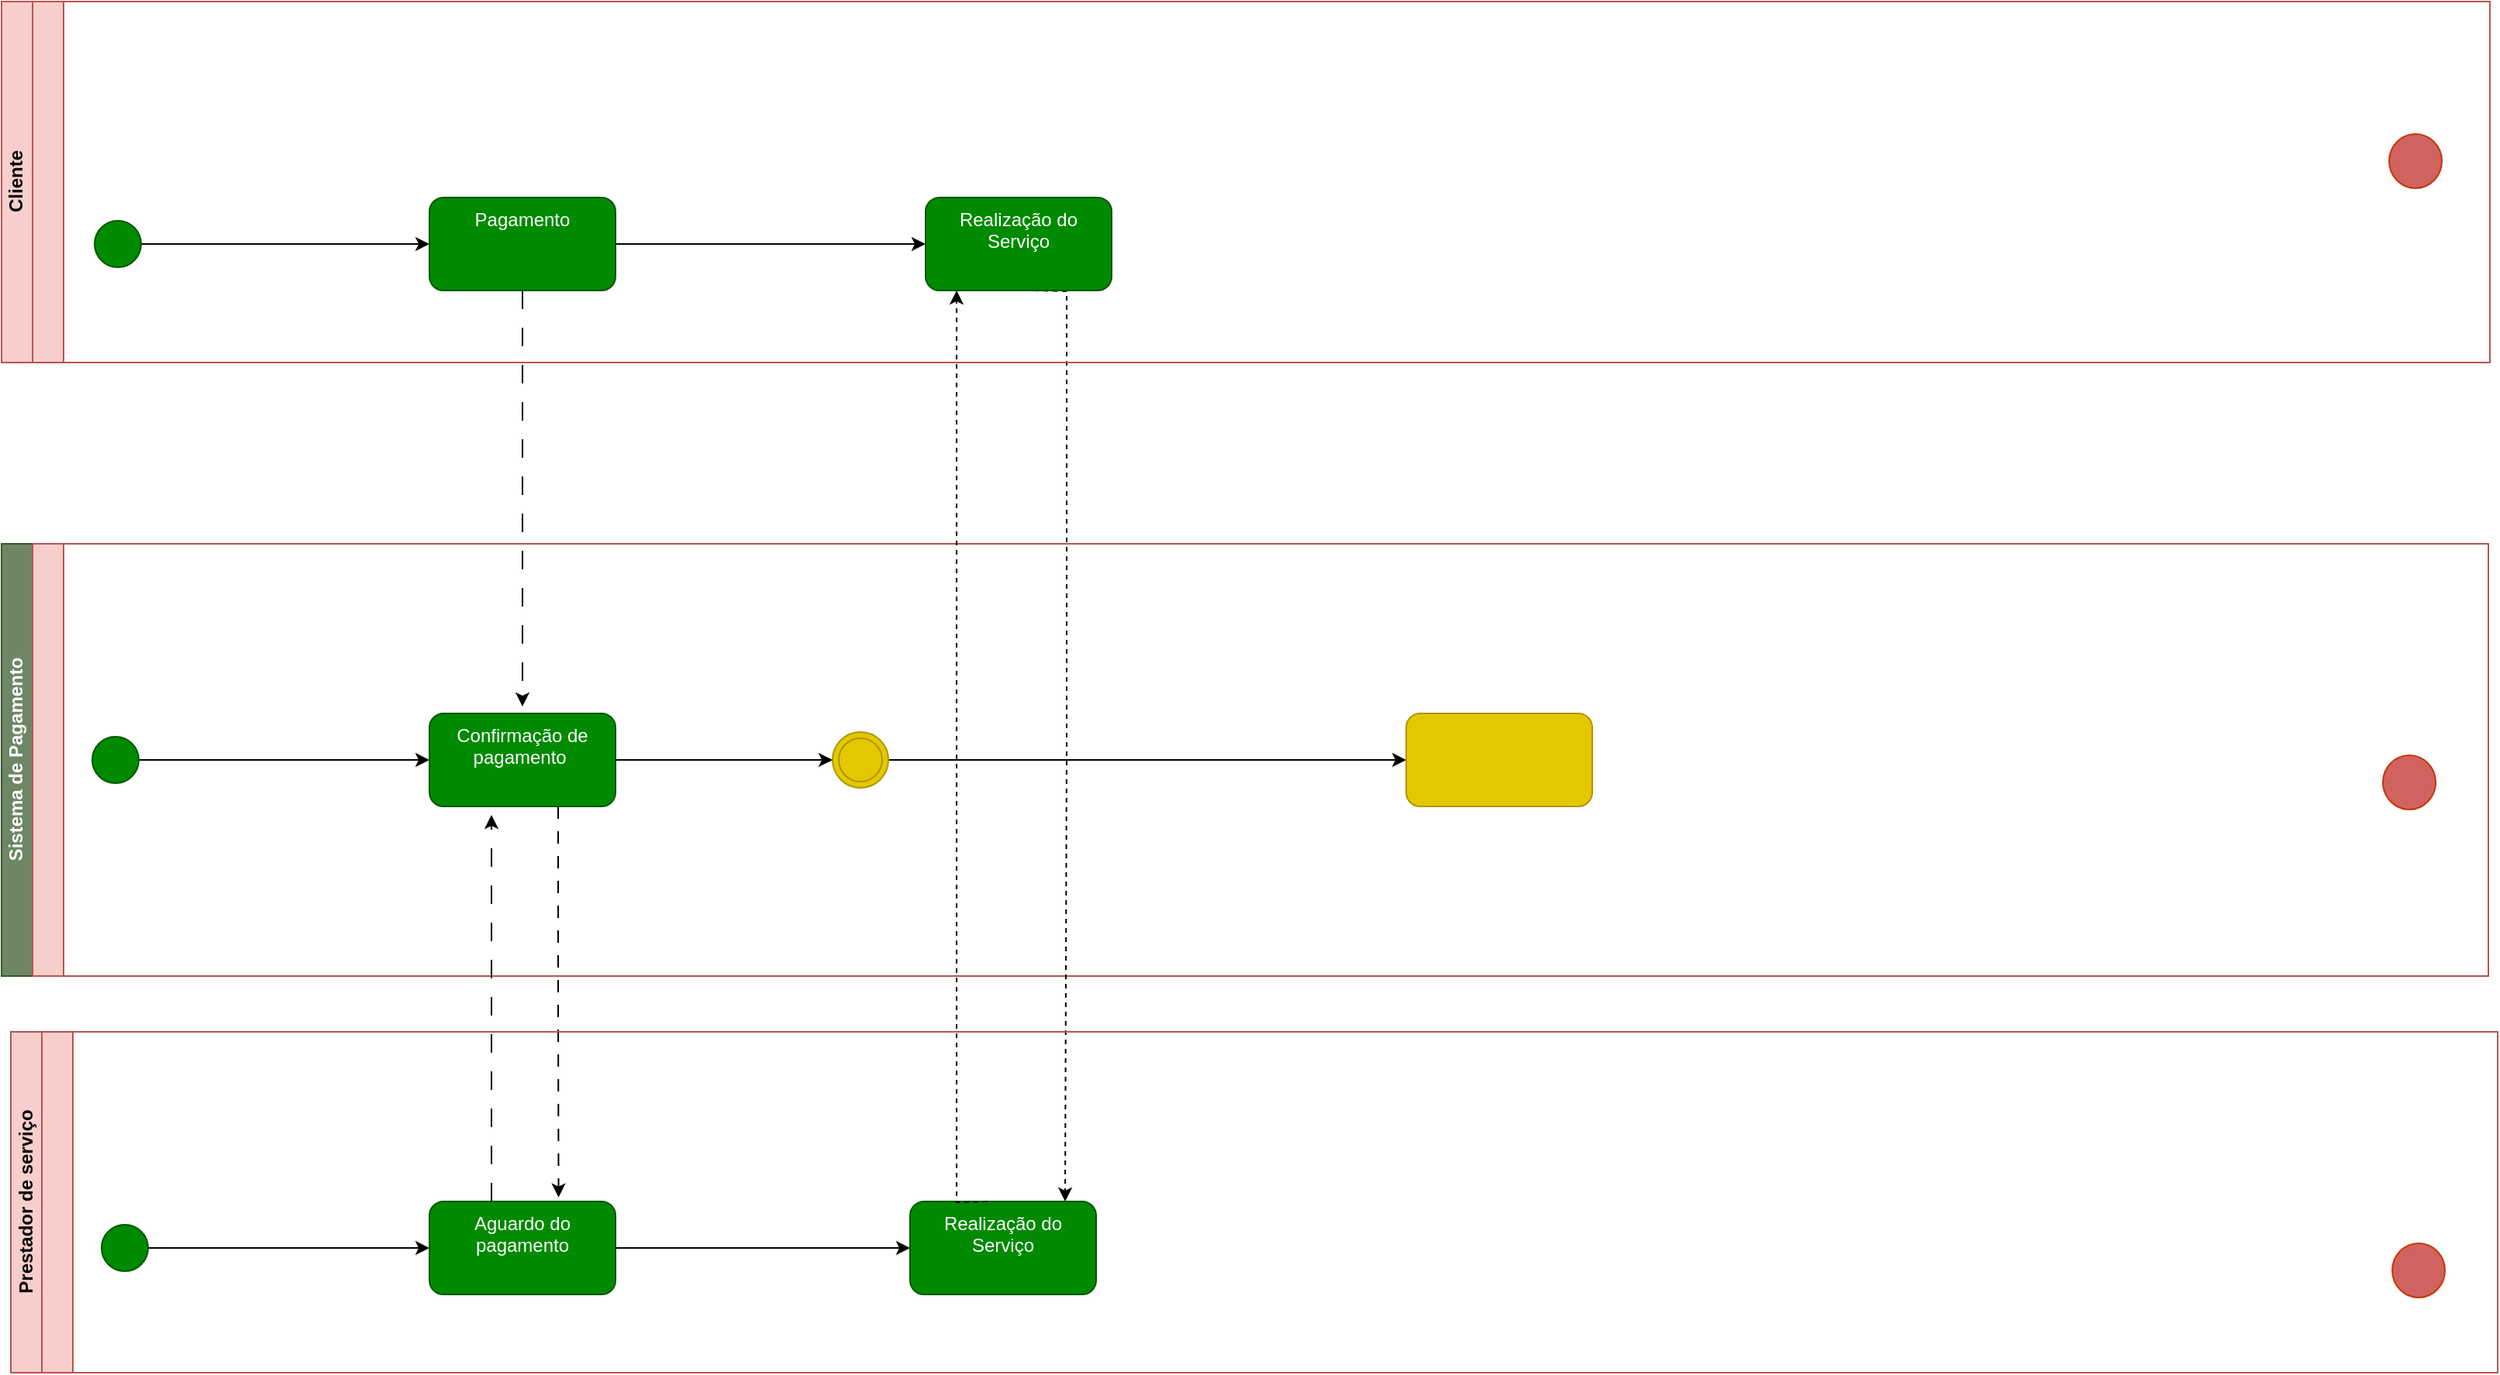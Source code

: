 <mxfile version="24.0.4" type="github">
  <diagram name="Página-1" id="FejWaUxKJO4Tpg3Yl1KT">
    <mxGraphModel dx="1184" dy="812" grid="1" gridSize="10" guides="1" tooltips="1" connect="1" arrows="1" fold="1" page="1" pageScale="1" pageWidth="827" pageHeight="1169" math="0" shadow="0">
      <root>
        <mxCell id="0" />
        <mxCell id="1" parent="0" />
        <mxCell id="zYfPLpG0swG1dU-uLJUw-16" value="Sistema de Pagamento" style="swimlane;html=1;childLayout=stackLayout;resizeParent=1;resizeParentMax=0;horizontal=0;startSize=20;horizontalStack=0;labelBackgroundColor=none;fillColor=#6d8764;strokeColor=#3A5431;fontColor=#ffffff;" vertex="1" parent="1">
          <mxGeometry x="54" y="435" width="1604" height="279" as="geometry" />
        </mxCell>
        <mxCell id="zYfPLpG0swG1dU-uLJUw-17" value="&amp;nbsp;&lt;div&gt;&lt;br&gt;&lt;/div&gt;" style="swimlane;html=1;startSize=20;horizontal=0;labelBackgroundColor=none;fillColor=#f8cecc;strokeColor=#b85450;" vertex="1" parent="zYfPLpG0swG1dU-uLJUw-16">
          <mxGeometry x="20" width="1584" height="279" as="geometry" />
        </mxCell>
        <mxCell id="zYfPLpG0swG1dU-uLJUw-85" value="" style="edgeStyle=orthogonalEdgeStyle;rounded=0;orthogonalLoop=1;jettySize=auto;html=1;" edge="1" parent="zYfPLpG0swG1dU-uLJUw-17" source="zYfPLpG0swG1dU-uLJUw-18" target="zYfPLpG0swG1dU-uLJUw-84">
          <mxGeometry relative="1" as="geometry" />
        </mxCell>
        <mxCell id="zYfPLpG0swG1dU-uLJUw-18" value="" style="verticalLabelPosition=bottom;verticalAlign=top;html=1;shape=mxgraph.flowchart.on-page_reference;fillColor=#008a00;strokeColor=#005700;labelBackgroundColor=none;fontColor=#ffffff;" vertex="1" parent="zYfPLpG0swG1dU-uLJUw-17">
          <mxGeometry x="38.5" y="124.5" width="30" height="30" as="geometry" />
        </mxCell>
        <mxCell id="zYfPLpG0swG1dU-uLJUw-35" style="edgeStyle=orthogonalEdgeStyle;rounded=0;orthogonalLoop=1;jettySize=auto;html=1;exitX=0;exitY=0.5;exitDx=0;exitDy=0;" edge="1" parent="zYfPLpG0swG1dU-uLJUw-17" source="zYfPLpG0swG1dU-uLJUw-36">
          <mxGeometry relative="1" as="geometry">
            <mxPoint x="1515.714" y="154.143" as="targetPoint" />
          </mxGeometry>
        </mxCell>
        <mxCell id="zYfPLpG0swG1dU-uLJUw-36" value="" style="ellipse;whiteSpace=wrap;html=1;fillColor=#d0635f;strokeColor=#C73500;fontColor=#000000;rounded=1;labelBackgroundColor=none;" vertex="1" parent="zYfPLpG0swG1dU-uLJUw-17">
          <mxGeometry x="1516" y="136.5" width="34" height="35" as="geometry" />
        </mxCell>
        <mxCell id="zYfPLpG0swG1dU-uLJUw-97" style="edgeStyle=orthogonalEdgeStyle;rounded=0;orthogonalLoop=1;jettySize=auto;html=1;entryX=0.694;entryY=-0.044;entryDx=0;entryDy=0;entryPerimeter=0;dashed=1;dashPattern=8 8;" edge="1" parent="zYfPLpG0swG1dU-uLJUw-17" target="zYfPLpG0swG1dU-uLJUw-82">
          <mxGeometry relative="1" as="geometry">
            <mxPoint x="339" y="415" as="targetPoint" />
            <mxPoint x="339" y="169.5" as="sourcePoint" />
            <Array as="points">
              <mxPoint x="339" y="296" />
              <mxPoint x="340" y="296" />
            </Array>
          </mxGeometry>
        </mxCell>
        <mxCell id="zYfPLpG0swG1dU-uLJUw-84" value="Confirmação de pagamento&amp;nbsp;" style="rounded=1;whiteSpace=wrap;html=1;verticalAlign=top;fillColor=#008a00;strokeColor=#005700;fontColor=#ffffff;labelBackgroundColor=none;" vertex="1" parent="zYfPLpG0swG1dU-uLJUw-17">
          <mxGeometry x="256" y="109.5" width="120" height="60" as="geometry" />
        </mxCell>
        <mxCell id="zYfPLpG0swG1dU-uLJUw-96" value="" style="edgeStyle=orthogonalEdgeStyle;rounded=0;orthogonalLoop=1;jettySize=auto;html=1;" edge="1" parent="zYfPLpG0swG1dU-uLJUw-17" source="zYfPLpG0swG1dU-uLJUw-94" target="zYfPLpG0swG1dU-uLJUw-95">
          <mxGeometry relative="1" as="geometry" />
        </mxCell>
        <mxCell id="zYfPLpG0swG1dU-uLJUw-94" value="" style="ellipse;shape=doubleEllipse;whiteSpace=wrap;html=1;aspect=fixed;fillColor=#e3c800;fontColor=#000000;strokeColor=#B09500;" vertex="1" parent="zYfPLpG0swG1dU-uLJUw-17">
          <mxGeometry x="516" y="121.5" width="36" height="36" as="geometry" />
        </mxCell>
        <mxCell id="zYfPLpG0swG1dU-uLJUw-93" value="" style="edgeStyle=orthogonalEdgeStyle;rounded=0;orthogonalLoop=1;jettySize=auto;html=1;" edge="1" parent="zYfPLpG0swG1dU-uLJUw-17" source="zYfPLpG0swG1dU-uLJUw-84" target="zYfPLpG0swG1dU-uLJUw-94">
          <mxGeometry relative="1" as="geometry">
            <mxPoint x="556" y="139.5" as="targetPoint" />
          </mxGeometry>
        </mxCell>
        <mxCell id="zYfPLpG0swG1dU-uLJUw-95" value="" style="rounded=1;whiteSpace=wrap;html=1;fillColor=#e3c800;strokeColor=#B09500;fontColor=#000000;" vertex="1" parent="zYfPLpG0swG1dU-uLJUw-17">
          <mxGeometry x="886" y="109.5" width="120" height="60" as="geometry" />
        </mxCell>
        <mxCell id="zYfPLpG0swG1dU-uLJUw-103" style="edgeStyle=orthogonalEdgeStyle;rounded=0;orthogonalLoop=1;jettySize=auto;html=1;entryX=0.75;entryY=0;entryDx=0;entryDy=0;dashed=1;" edge="1" parent="zYfPLpG0swG1dU-uLJUw-17">
          <mxGeometry relative="1" as="geometry">
            <mxPoint x="646.0" y="-163.5" as="sourcePoint" />
            <mxPoint x="666" y="424.5" as="targetPoint" />
          </mxGeometry>
        </mxCell>
        <mxCell id="zYfPLpG0swG1dU-uLJUw-37" value="Cliente" style="swimlane;html=1;childLayout=stackLayout;resizeParent=1;resizeParentMax=0;horizontal=0;startSize=20;horizontalStack=0;labelBackgroundColor=none;fillColor=#f8cecc;strokeColor=#b85450;" vertex="1" parent="1">
          <mxGeometry x="54" y="85" width="1605" height="233" as="geometry" />
        </mxCell>
        <mxCell id="zYfPLpG0swG1dU-uLJUw-38" value="&amp;nbsp;&lt;div&gt;&lt;br&gt;&lt;/div&gt;" style="swimlane;html=1;startSize=20;horizontal=0;labelBackgroundColor=none;fillColor=#f8cecc;strokeColor=#b85450;" vertex="1" parent="zYfPLpG0swG1dU-uLJUw-37">
          <mxGeometry x="20" width="1585" height="233" as="geometry" />
        </mxCell>
        <mxCell id="zYfPLpG0swG1dU-uLJUw-87" value="" style="edgeStyle=orthogonalEdgeStyle;rounded=0;orthogonalLoop=1;jettySize=auto;html=1;" edge="1" parent="zYfPLpG0swG1dU-uLJUw-38" source="zYfPLpG0swG1dU-uLJUw-39" target="zYfPLpG0swG1dU-uLJUw-86">
          <mxGeometry relative="1" as="geometry" />
        </mxCell>
        <mxCell id="zYfPLpG0swG1dU-uLJUw-39" value="" style="verticalLabelPosition=bottom;verticalAlign=top;html=1;shape=mxgraph.flowchart.on-page_reference;fillColor=#008a00;strokeColor=#005700;labelBackgroundColor=none;fontColor=#ffffff;" vertex="1" parent="zYfPLpG0swG1dU-uLJUw-38">
          <mxGeometry x="40" y="141.5" width="30" height="30" as="geometry" />
        </mxCell>
        <mxCell id="zYfPLpG0swG1dU-uLJUw-46" value="" style="ellipse;whiteSpace=wrap;html=1;fillColor=#d0635f;strokeColor=#C73500;fontColor=#000000;rounded=1;labelBackgroundColor=none;" vertex="1" parent="zYfPLpG0swG1dU-uLJUw-38">
          <mxGeometry x="1520" y="85.5" width="34" height="35" as="geometry" />
        </mxCell>
        <mxCell id="zYfPLpG0swG1dU-uLJUw-78" style="edgeStyle=orthogonalEdgeStyle;rounded=0;orthogonalLoop=1;jettySize=auto;html=1;dashed=1;dashPattern=12 12;" edge="1" parent="zYfPLpG0swG1dU-uLJUw-38">
          <mxGeometry relative="1" as="geometry">
            <mxPoint x="316" y="455" as="targetPoint" />
            <mxPoint x="316.0" y="186.5" as="sourcePoint" />
          </mxGeometry>
        </mxCell>
        <mxCell id="zYfPLpG0swG1dU-uLJUw-102" value="" style="edgeStyle=orthogonalEdgeStyle;rounded=0;orthogonalLoop=1;jettySize=auto;html=1;" edge="1" parent="zYfPLpG0swG1dU-uLJUw-38" source="zYfPLpG0swG1dU-uLJUw-86" target="zYfPLpG0swG1dU-uLJUw-101">
          <mxGeometry relative="1" as="geometry" />
        </mxCell>
        <mxCell id="zYfPLpG0swG1dU-uLJUw-86" value="Pagamento" style="rounded=1;whiteSpace=wrap;html=1;verticalAlign=top;fillColor=#008a00;strokeColor=#005700;fontColor=#ffffff;labelBackgroundColor=none;" vertex="1" parent="zYfPLpG0swG1dU-uLJUw-38">
          <mxGeometry x="256" y="126.5" width="120" height="60" as="geometry" />
        </mxCell>
        <mxCell id="zYfPLpG0swG1dU-uLJUw-101" value="Realização do Serviço" style="rounded=1;whiteSpace=wrap;html=1;verticalAlign=top;fillColor=#008a00;strokeColor=#005700;fontColor=#ffffff;labelBackgroundColor=none;" vertex="1" parent="zYfPLpG0swG1dU-uLJUw-38">
          <mxGeometry x="576" y="126.5" width="120" height="60" as="geometry" />
        </mxCell>
        <mxCell id="zYfPLpG0swG1dU-uLJUw-62" value="Prestador de serviço" style="swimlane;html=1;childLayout=stackLayout;resizeParent=1;resizeParentMax=0;horizontal=0;startSize=20;horizontalStack=0;labelBackgroundColor=none;fillColor=#f8cecc;strokeColor=#b85450;" vertex="1" parent="1">
          <mxGeometry x="60" y="750" width="1604" height="220" as="geometry" />
        </mxCell>
        <mxCell id="zYfPLpG0swG1dU-uLJUw-63" value="&amp;nbsp;&lt;div&gt;&lt;br&gt;&lt;/div&gt;" style="swimlane;html=1;startSize=20;horizontal=0;labelBackgroundColor=none;fillColor=#f8cecc;strokeColor=#b85450;" vertex="1" parent="zYfPLpG0swG1dU-uLJUw-62">
          <mxGeometry x="20" width="1584" height="220" as="geometry" />
        </mxCell>
        <mxCell id="zYfPLpG0swG1dU-uLJUw-83" value="" style="edgeStyle=orthogonalEdgeStyle;rounded=0;orthogonalLoop=1;jettySize=auto;html=1;" edge="1" parent="zYfPLpG0swG1dU-uLJUw-63" source="zYfPLpG0swG1dU-uLJUw-64" target="zYfPLpG0swG1dU-uLJUw-82">
          <mxGeometry relative="1" as="geometry" />
        </mxCell>
        <mxCell id="zYfPLpG0swG1dU-uLJUw-64" value="" style="verticalLabelPosition=bottom;verticalAlign=top;html=1;shape=mxgraph.flowchart.on-page_reference;fillColor=#008a00;strokeColor=#005700;labelBackgroundColor=none;fontColor=#ffffff;" vertex="1" parent="zYfPLpG0swG1dU-uLJUw-63">
          <mxGeometry x="38.5" y="124.5" width="30" height="30" as="geometry" />
        </mxCell>
        <mxCell id="zYfPLpG0swG1dU-uLJUw-66" style="edgeStyle=orthogonalEdgeStyle;rounded=0;orthogonalLoop=1;jettySize=auto;html=1;exitX=0;exitY=0.5;exitDx=0;exitDy=0;" edge="1" parent="zYfPLpG0swG1dU-uLJUw-63" source="zYfPLpG0swG1dU-uLJUw-67">
          <mxGeometry relative="1" as="geometry">
            <mxPoint x="1515.714" y="154.143" as="targetPoint" />
          </mxGeometry>
        </mxCell>
        <mxCell id="zYfPLpG0swG1dU-uLJUw-67" value="" style="ellipse;whiteSpace=wrap;html=1;fillColor=#d0635f;strokeColor=#C73500;fontColor=#000000;rounded=1;labelBackgroundColor=none;" vertex="1" parent="zYfPLpG0swG1dU-uLJUw-63">
          <mxGeometry x="1516" y="136.5" width="34" height="35" as="geometry" />
        </mxCell>
        <mxCell id="zYfPLpG0swG1dU-uLJUw-100" value="" style="edgeStyle=orthogonalEdgeStyle;rounded=0;orthogonalLoop=1;jettySize=auto;html=1;" edge="1" parent="zYfPLpG0swG1dU-uLJUw-63" source="zYfPLpG0swG1dU-uLJUw-82" target="zYfPLpG0swG1dU-uLJUw-99">
          <mxGeometry relative="1" as="geometry" />
        </mxCell>
        <mxCell id="zYfPLpG0swG1dU-uLJUw-82" value="Aguardo do pagamento" style="rounded=1;whiteSpace=wrap;html=1;verticalAlign=top;fillColor=#008a00;strokeColor=#005700;fontColor=#ffffff;labelBackgroundColor=none;" vertex="1" parent="zYfPLpG0swG1dU-uLJUw-63">
          <mxGeometry x="250" y="109.5" width="120" height="60" as="geometry" />
        </mxCell>
        <mxCell id="zYfPLpG0swG1dU-uLJUw-98" style="edgeStyle=orthogonalEdgeStyle;rounded=0;orthogonalLoop=1;jettySize=auto;html=1;dashed=1;dashPattern=12 12;" edge="1" parent="zYfPLpG0swG1dU-uLJUw-63">
          <mxGeometry relative="1" as="geometry">
            <mxPoint x="290" y="-140" as="targetPoint" />
            <mxPoint x="290" y="109.5" as="sourcePoint" />
          </mxGeometry>
        </mxCell>
        <mxCell id="zYfPLpG0swG1dU-uLJUw-99" value="Realização do Serviço" style="whiteSpace=wrap;html=1;verticalAlign=top;fillColor=#008a00;strokeColor=#005700;fontColor=#ffffff;rounded=1;labelBackgroundColor=none;" vertex="1" parent="zYfPLpG0swG1dU-uLJUw-63">
          <mxGeometry x="560" y="109.5" width="120" height="60" as="geometry" />
        </mxCell>
        <mxCell id="zYfPLpG0swG1dU-uLJUw-104" style="edgeStyle=orthogonalEdgeStyle;rounded=0;orthogonalLoop=1;jettySize=auto;html=1;entryX=0.25;entryY=1;entryDx=0;entryDy=0;dashed=1;" edge="1" parent="zYfPLpG0swG1dU-uLJUw-63">
          <mxGeometry relative="1" as="geometry">
            <mxPoint x="610.0" y="109.5" as="sourcePoint" />
            <mxPoint x="590" y="-478.5" as="targetPoint" />
          </mxGeometry>
        </mxCell>
      </root>
    </mxGraphModel>
  </diagram>
</mxfile>
